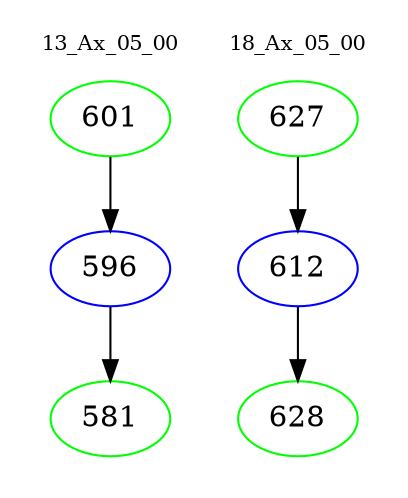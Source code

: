 digraph{
subgraph cluster_0 {
color = white
label = "13_Ax_05_00";
fontsize=10;
T0_601 [label="601", color="green"]
T0_601 -> T0_596 [color="black"]
T0_596 [label="596", color="blue"]
T0_596 -> T0_581 [color="black"]
T0_581 [label="581", color="green"]
}
subgraph cluster_1 {
color = white
label = "18_Ax_05_00";
fontsize=10;
T1_627 [label="627", color="green"]
T1_627 -> T1_612 [color="black"]
T1_612 [label="612", color="blue"]
T1_612 -> T1_628 [color="black"]
T1_628 [label="628", color="green"]
}
}
